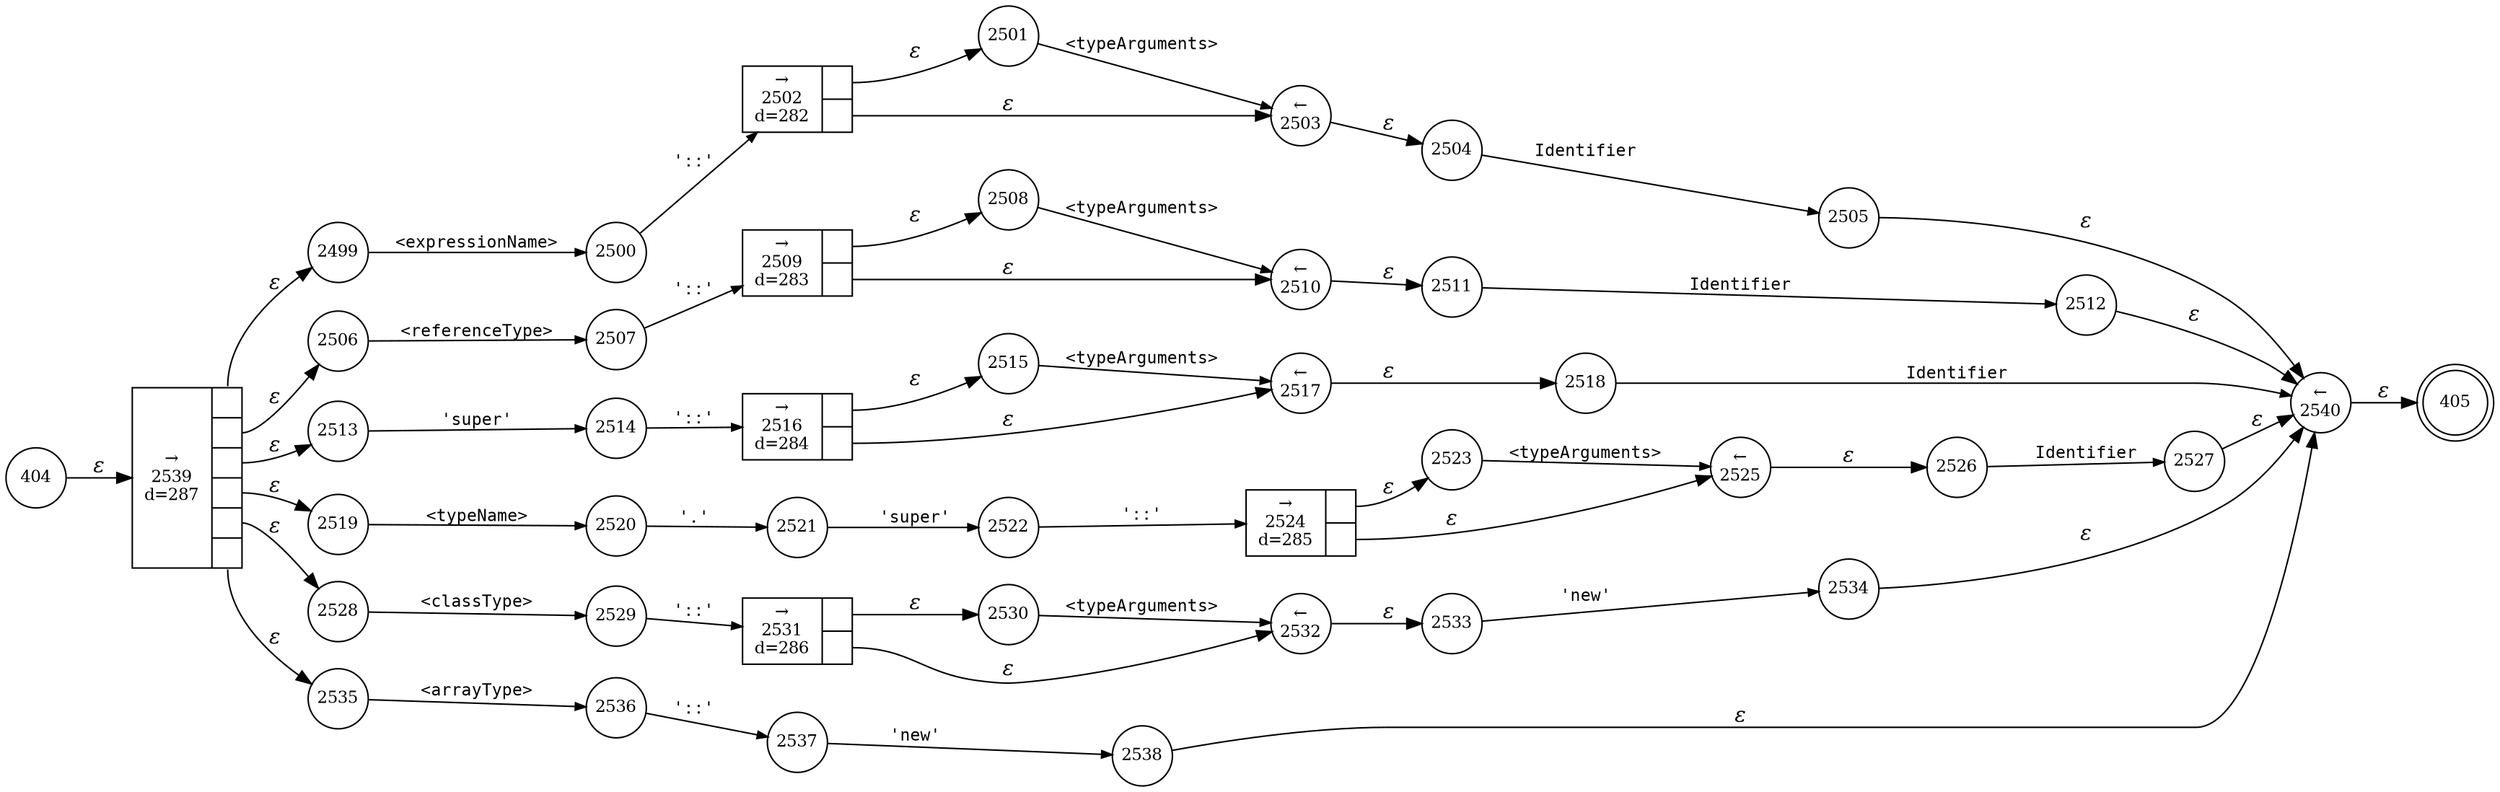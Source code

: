 digraph ATN {
rankdir=LR;
s405[fontsize=11, label="405", shape=doublecircle, fixedsize=true, width=.6];
s2499[fontsize=11,label="2499", shape=circle, fixedsize=true, width=.55, peripheries=1];
s2500[fontsize=11,label="2500", shape=circle, fixedsize=true, width=.55, peripheries=1];
s2501[fontsize=11,label="2501", shape=circle, fixedsize=true, width=.55, peripheries=1];
s2502[fontsize=11,label="{&rarr;\n2502\nd=282|{<p0>|<p1>}}", shape=record, fixedsize=false, peripheries=1];
s2503[fontsize=11,label="&larr;\n2503", shape=circle, fixedsize=true, width=.55, peripheries=1];
s2504[fontsize=11,label="2504", shape=circle, fixedsize=true, width=.55, peripheries=1];
s2505[fontsize=11,label="2505", shape=circle, fixedsize=true, width=.55, peripheries=1];
s2506[fontsize=11,label="2506", shape=circle, fixedsize=true, width=.55, peripheries=1];
s2507[fontsize=11,label="2507", shape=circle, fixedsize=true, width=.55, peripheries=1];
s2508[fontsize=11,label="2508", shape=circle, fixedsize=true, width=.55, peripheries=1];
s2509[fontsize=11,label="{&rarr;\n2509\nd=283|{<p0>|<p1>}}", shape=record, fixedsize=false, peripheries=1];
s2510[fontsize=11,label="&larr;\n2510", shape=circle, fixedsize=true, width=.55, peripheries=1];
s2511[fontsize=11,label="2511", shape=circle, fixedsize=true, width=.55, peripheries=1];
s2512[fontsize=11,label="2512", shape=circle, fixedsize=true, width=.55, peripheries=1];
s2513[fontsize=11,label="2513", shape=circle, fixedsize=true, width=.55, peripheries=1];
s2514[fontsize=11,label="2514", shape=circle, fixedsize=true, width=.55, peripheries=1];
s2515[fontsize=11,label="2515", shape=circle, fixedsize=true, width=.55, peripheries=1];
s404[fontsize=11,label="404", shape=circle, fixedsize=true, width=.55, peripheries=1];
s2516[fontsize=11,label="{&rarr;\n2516\nd=284|{<p0>|<p1>}}", shape=record, fixedsize=false, peripheries=1];
s2517[fontsize=11,label="&larr;\n2517", shape=circle, fixedsize=true, width=.55, peripheries=1];
s2518[fontsize=11,label="2518", shape=circle, fixedsize=true, width=.55, peripheries=1];
s2519[fontsize=11,label="2519", shape=circle, fixedsize=true, width=.55, peripheries=1];
s2520[fontsize=11,label="2520", shape=circle, fixedsize=true, width=.55, peripheries=1];
s2521[fontsize=11,label="2521", shape=circle, fixedsize=true, width=.55, peripheries=1];
s2522[fontsize=11,label="2522", shape=circle, fixedsize=true, width=.55, peripheries=1];
s2523[fontsize=11,label="2523", shape=circle, fixedsize=true, width=.55, peripheries=1];
s2524[fontsize=11,label="{&rarr;\n2524\nd=285|{<p0>|<p1>}}", shape=record, fixedsize=false, peripheries=1];
s2525[fontsize=11,label="&larr;\n2525", shape=circle, fixedsize=true, width=.55, peripheries=1];
s2526[fontsize=11,label="2526", shape=circle, fixedsize=true, width=.55, peripheries=1];
s2527[fontsize=11,label="2527", shape=circle, fixedsize=true, width=.55, peripheries=1];
s2528[fontsize=11,label="2528", shape=circle, fixedsize=true, width=.55, peripheries=1];
s2529[fontsize=11,label="2529", shape=circle, fixedsize=true, width=.55, peripheries=1];
s2530[fontsize=11,label="2530", shape=circle, fixedsize=true, width=.55, peripheries=1];
s2531[fontsize=11,label="{&rarr;\n2531\nd=286|{<p0>|<p1>}}", shape=record, fixedsize=false, peripheries=1];
s2532[fontsize=11,label="&larr;\n2532", shape=circle, fixedsize=true, width=.55, peripheries=1];
s2533[fontsize=11,label="2533", shape=circle, fixedsize=true, width=.55, peripheries=1];
s2534[fontsize=11,label="2534", shape=circle, fixedsize=true, width=.55, peripheries=1];
s2535[fontsize=11,label="2535", shape=circle, fixedsize=true, width=.55, peripheries=1];
s2536[fontsize=11,label="2536", shape=circle, fixedsize=true, width=.55, peripheries=1];
s2537[fontsize=11,label="2537", shape=circle, fixedsize=true, width=.55, peripheries=1];
s2538[fontsize=11,label="2538", shape=circle, fixedsize=true, width=.55, peripheries=1];
s2539[fontsize=11,label="{&rarr;\n2539\nd=287|{<p0>|<p1>|<p2>|<p3>|<p4>|<p5>}}", shape=record, fixedsize=false, peripheries=1];
s2540[fontsize=11,label="&larr;\n2540", shape=circle, fixedsize=true, width=.55, peripheries=1];
s404 -> s2539 [fontname="Times-Italic", label="&epsilon;"];
s2539:p0 -> s2499 [fontname="Times-Italic", label="&epsilon;"];
s2539:p1 -> s2506 [fontname="Times-Italic", label="&epsilon;"];
s2539:p2 -> s2513 [fontname="Times-Italic", label="&epsilon;"];
s2539:p3 -> s2519 [fontname="Times-Italic", label="&epsilon;"];
s2539:p4 -> s2528 [fontname="Times-Italic", label="&epsilon;"];
s2539:p5 -> s2535 [fontname="Times-Italic", label="&epsilon;"];
s2499 -> s2500 [fontsize=11, fontname="Courier", arrowsize=.7, label = "<expressionName>", arrowhead = normal];
s2506 -> s2507 [fontsize=11, fontname="Courier", arrowsize=.7, label = "<referenceType>", arrowhead = normal];
s2513 -> s2514 [fontsize=11, fontname="Courier", arrowsize=.7, label = "'super'", arrowhead = normal];
s2519 -> s2520 [fontsize=11, fontname="Courier", arrowsize=.7, label = "<typeName>", arrowhead = normal];
s2528 -> s2529 [fontsize=11, fontname="Courier", arrowsize=.7, label = "<classType>", arrowhead = normal];
s2535 -> s2536 [fontsize=11, fontname="Courier", arrowsize=.7, label = "<arrayType>", arrowhead = normal];
s2500 -> s2502 [fontsize=11, fontname="Courier", arrowsize=.7, label = "'::'", arrowhead = normal];
s2507 -> s2509 [fontsize=11, fontname="Courier", arrowsize=.7, label = "'::'", arrowhead = normal];
s2514 -> s2516 [fontsize=11, fontname="Courier", arrowsize=.7, label = "'::'", arrowhead = normal];
s2520 -> s2521 [fontsize=11, fontname="Courier", arrowsize=.7, label = "'.'", arrowhead = normal];
s2529 -> s2531 [fontsize=11, fontname="Courier", arrowsize=.7, label = "'::'", arrowhead = normal];
s2536 -> s2537 [fontsize=11, fontname="Courier", arrowsize=.7, label = "'::'", arrowhead = normal];
s2502:p0 -> s2501 [fontname="Times-Italic", label="&epsilon;"];
s2502:p1 -> s2503 [fontname="Times-Italic", label="&epsilon;"];
s2509:p0 -> s2508 [fontname="Times-Italic", label="&epsilon;"];
s2509:p1 -> s2510 [fontname="Times-Italic", label="&epsilon;"];
s2516:p0 -> s2515 [fontname="Times-Italic", label="&epsilon;"];
s2516:p1 -> s2517 [fontname="Times-Italic", label="&epsilon;"];
s2521 -> s2522 [fontsize=11, fontname="Courier", arrowsize=.7, label = "'super'", arrowhead = normal];
s2531:p0 -> s2530 [fontname="Times-Italic", label="&epsilon;"];
s2531:p1 -> s2532 [fontname="Times-Italic", label="&epsilon;"];
s2537 -> s2538 [fontsize=11, fontname="Courier", arrowsize=.7, label = "'new'", arrowhead = normal];
s2501 -> s2503 [fontsize=11, fontname="Courier", arrowsize=.7, label = "<typeArguments>", arrowhead = normal];
s2503 -> s2504 [fontname="Times-Italic", label="&epsilon;"];
s2508 -> s2510 [fontsize=11, fontname="Courier", arrowsize=.7, label = "<typeArguments>", arrowhead = normal];
s2510 -> s2511 [fontname="Times-Italic", label="&epsilon;"];
s2515 -> s2517 [fontsize=11, fontname="Courier", arrowsize=.7, label = "<typeArguments>", arrowhead = normal];
s2517 -> s2518 [fontname="Times-Italic", label="&epsilon;"];
s2522 -> s2524 [fontsize=11, fontname="Courier", arrowsize=.7, label = "'::'", arrowhead = normal];
s2530 -> s2532 [fontsize=11, fontname="Courier", arrowsize=.7, label = "<typeArguments>", arrowhead = normal];
s2532 -> s2533 [fontname="Times-Italic", label="&epsilon;"];
s2538 -> s2540 [fontname="Times-Italic", label="&epsilon;"];
s2504 -> s2505 [fontsize=11, fontname="Courier", arrowsize=.7, label = "Identifier", arrowhead = normal];
s2511 -> s2512 [fontsize=11, fontname="Courier", arrowsize=.7, label = "Identifier", arrowhead = normal];
s2518 -> s2540 [fontsize=11, fontname="Courier", arrowsize=.7, label = "Identifier", arrowhead = normal];
s2524:p0 -> s2523 [fontname="Times-Italic", label="&epsilon;"];
s2524:p1 -> s2525 [fontname="Times-Italic", label="&epsilon;"];
s2533 -> s2534 [fontsize=11, fontname="Courier", arrowsize=.7, label = "'new'", arrowhead = normal];
s2540 -> s405 [fontname="Times-Italic", label="&epsilon;"];
s2505 -> s2540 [fontname="Times-Italic", label="&epsilon;"];
s2512 -> s2540 [fontname="Times-Italic", label="&epsilon;"];
s2523 -> s2525 [fontsize=11, fontname="Courier", arrowsize=.7, label = "<typeArguments>", arrowhead = normal];
s2525 -> s2526 [fontname="Times-Italic", label="&epsilon;"];
s2534 -> s2540 [fontname="Times-Italic", label="&epsilon;"];
s2526 -> s2527 [fontsize=11, fontname="Courier", arrowsize=.7, label = "Identifier", arrowhead = normal];
s2527 -> s2540 [fontname="Times-Italic", label="&epsilon;"];
}